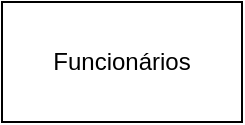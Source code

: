 <mxfile version="14.4.8" type="device" pages="2"><diagram id="f_0RktEjD7-rBafHL-yk" name="Conceitual"><mxGraphModel dx="1108" dy="450" grid="1" gridSize="10" guides="1" tooltips="1" connect="1" arrows="1" fold="1" page="1" pageScale="1" pageWidth="827" pageHeight="1169" math="0" shadow="0"><root><mxCell id="0"/><mxCell id="1" parent="0"/><mxCell id="qtSc5zYx3lHlF3RzIdFG-1" value="Funcionários" style="rounded=0;whiteSpace=wrap;html=1;" vertex="1" parent="1"><mxGeometry x="190" y="170" width="120" height="60" as="geometry"/></mxCell></root></mxGraphModel></diagram><diagram id="Vx1eJeP7J_qd6dP3FoWP" name="Lógica"><mxGraphModel dx="1108" dy="450" grid="1" gridSize="10" guides="1" tooltips="1" connect="1" arrows="1" fold="1" page="1" pageScale="1" pageWidth="827" pageHeight="1169" math="0" shadow="0"><root><mxCell id="eyrJinfnhB2DfIIwnZmU-0"/><mxCell id="eyrJinfnhB2DfIIwnZmU-1" parent="eyrJinfnhB2DfIIwnZmU-0"/><mxCell id="eyrJinfnhB2DfIIwnZmU-3" value="funcionario" style="shape=table;startSize=30;container=1;collapsible=1;childLayout=tableLayout;fixedRows=1;rowLines=0;fontStyle=1;align=center;resizeLast=1;" vertex="1" parent="eyrJinfnhB2DfIIwnZmU-1"><mxGeometry x="170" y="130" width="180" height="160" as="geometry"/></mxCell><mxCell id="eyrJinfnhB2DfIIwnZmU-4" value="" style="shape=partialRectangle;collapsible=0;dropTarget=0;pointerEvents=0;fillColor=none;top=0;left=0;bottom=1;right=0;points=[[0,0.5],[1,0.5]];portConstraint=eastwest;" vertex="1" parent="eyrJinfnhB2DfIIwnZmU-3"><mxGeometry y="30" width="180" height="30" as="geometry"/></mxCell><mxCell id="eyrJinfnhB2DfIIwnZmU-5" value="PK" style="shape=partialRectangle;connectable=0;fillColor=none;top=0;left=0;bottom=0;right=0;fontStyle=1;overflow=hidden;" vertex="1" parent="eyrJinfnhB2DfIIwnZmU-4"><mxGeometry width="30" height="30" as="geometry"/></mxCell><mxCell id="eyrJinfnhB2DfIIwnZmU-6" value="idFuncionario" style="shape=partialRectangle;connectable=0;fillColor=none;top=0;left=0;bottom=0;right=0;align=left;spacingLeft=6;fontStyle=5;overflow=hidden;" vertex="1" parent="eyrJinfnhB2DfIIwnZmU-4"><mxGeometry x="30" width="150" height="30" as="geometry"/></mxCell><mxCell id="eyrJinfnhB2DfIIwnZmU-7" value="" style="shape=partialRectangle;collapsible=0;dropTarget=0;pointerEvents=0;fillColor=none;top=0;left=0;bottom=0;right=0;points=[[0,0.5],[1,0.5]];portConstraint=eastwest;" vertex="1" parent="eyrJinfnhB2DfIIwnZmU-3"><mxGeometry y="60" width="180" height="30" as="geometry"/></mxCell><mxCell id="eyrJinfnhB2DfIIwnZmU-8" value="" style="shape=partialRectangle;connectable=0;fillColor=none;top=0;left=0;bottom=0;right=0;editable=1;overflow=hidden;" vertex="1" parent="eyrJinfnhB2DfIIwnZmU-7"><mxGeometry width="30" height="30" as="geometry"/></mxCell><mxCell id="eyrJinfnhB2DfIIwnZmU-9" value="nome" style="shape=partialRectangle;connectable=0;fillColor=none;top=0;left=0;bottom=0;right=0;align=left;spacingLeft=6;overflow=hidden;" vertex="1" parent="eyrJinfnhB2DfIIwnZmU-7"><mxGeometry x="30" width="150" height="30" as="geometry"/></mxCell><mxCell id="eyrJinfnhB2DfIIwnZmU-10" value="" style="shape=partialRectangle;collapsible=0;dropTarget=0;pointerEvents=0;fillColor=none;top=0;left=0;bottom=1;right=0;points=[[0,0.5],[1,0.5]];portConstraint=eastwest;" vertex="1" parent="eyrJinfnhB2DfIIwnZmU-3"><mxGeometry y="90" width="180" height="30" as="geometry"/></mxCell><mxCell id="eyrJinfnhB2DfIIwnZmU-11" value="" style="shape=partialRectangle;connectable=0;fillColor=none;top=0;left=0;bottom=0;right=0;editable=1;overflow=hidden;" vertex="1" parent="eyrJinfnhB2DfIIwnZmU-10"><mxGeometry width="30" height="30" as="geometry"/></mxCell><mxCell id="eyrJinfnhB2DfIIwnZmU-12" value="sobrenome" style="shape=partialRectangle;connectable=0;fillColor=none;top=0;left=0;bottom=0;right=0;align=left;spacingLeft=6;overflow=hidden;" vertex="1" parent="eyrJinfnhB2DfIIwnZmU-10"><mxGeometry x="30" width="150" height="30" as="geometry"/></mxCell><mxCell id="eyrJinfnhB2DfIIwnZmU-13" value="" style="shape=partialRectangle;collapsible=0;dropTarget=0;pointerEvents=0;fillColor=none;top=0;left=0;bottom=0;right=0;points=[[0,0.5],[1,0.5]];portConstraint=eastwest;" vertex="1" parent="eyrJinfnhB2DfIIwnZmU-3"><mxGeometry y="120" width="180" height="30" as="geometry"/></mxCell><mxCell id="eyrJinfnhB2DfIIwnZmU-14" value="" style="shape=partialRectangle;connectable=0;fillColor=none;top=0;left=0;bottom=0;right=0;editable=1;overflow=hidden;" vertex="1" parent="eyrJinfnhB2DfIIwnZmU-13"><mxGeometry width="30" height="30" as="geometry"/></mxCell><mxCell id="eyrJinfnhB2DfIIwnZmU-15" value="dataNasc" style="shape=partialRectangle;connectable=0;fillColor=none;top=0;left=0;bottom=0;right=0;align=left;spacingLeft=6;overflow=hidden;" vertex="1" parent="eyrJinfnhB2DfIIwnZmU-13"><mxGeometry x="30" width="150" height="30" as="geometry"/></mxCell></root></mxGraphModel></diagram></mxfile>